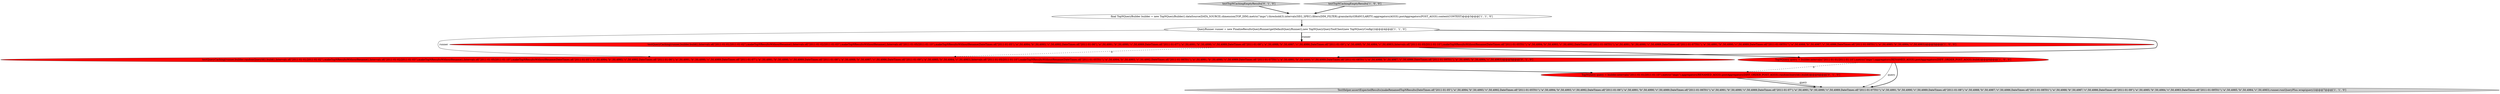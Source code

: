digraph {
1 [style = filled, label = "testQueryCaching(runner,builder.build(),Intervals.of(\"2011-01-01/2011-01-02\"),makeTopNResultsWithoutRename(),Intervals.of(\"2011-01-02/2011-01-03\"),makeTopNResultsWithoutRename(),Intervals.of(\"2011-01-05/2011-01-10\"),makeTopNResultsWithoutRename(DateTimes.of(\"2011-01-05\"),\"a\",50,4994,\"b\",50,4993,\"c\",50,4992,DateTimes.of(\"2011-01-06\"),\"a\",50,4991,\"b\",50,4990,\"c\",50,4989,DateTimes.of(\"2011-01-07\"),\"a\",50,4991,\"b\",50,4990,\"c\",50,4989,DateTimes.of(\"2011-01-08\"),\"a\",50,4988,\"b\",50,4987,\"c\",50,4986,DateTimes.of(\"2011-01-09\"),\"a\",50,4985,\"b\",50,4984,\"c\",50,4983),Intervals.of(\"2011-01-05/2011-01-10\"),makeTopNResultsWithoutRename(DateTimes.of(\"2011-01-05T01\"),\"a\",50,4994,\"b\",50,4993,\"c\",50,4992,DateTimes.of(\"2011-01-06T01\"),\"a\",50,4991,\"b\",50,4990,\"c\",50,4989,DateTimes.of(\"2011-01-07T01\"),\"a\",50,4991,\"b\",50,4990,\"c\",50,4989,DateTimes.of(\"2011-01-08T01\"),\"a\",50,4988,\"b\",50,4987,\"c\",50,4986,DateTimes.of(\"2011-01-09T01\"),\"a\",50,4985,\"b\",50,4984,\"c\",50,4983))@@@5@@@['1', '0', '0']", fillcolor = red, shape = ellipse image = "AAA1AAABBB1BBB"];
3 [style = filled, label = "TestHelper.assertExpectedResults(makeRenamedTopNResults(DateTimes.of(\"2011-01-05\"),\"a\",50,4994,\"b\",50,4993,\"c\",50,4992,DateTimes.of(\"2011-01-05T01\"),\"a\",50,4994,\"b\",50,4993,\"c\",50,4992,DateTimes.of(\"2011-01-06\"),\"a\",50,4991,\"b\",50,4990,\"c\",50,4989,DateTimes.of(\"2011-01-06T01\"),\"a\",50,4991,\"b\",50,4990,\"c\",50,4989,DateTimes.of(\"2011-01-07\"),\"a\",50,4991,\"b\",50,4990,\"c\",50,4989,DateTimes.of(\"2011-01-07T01\"),\"a\",50,4991,\"b\",50,4990,\"c\",50,4989,DateTimes.of(\"2011-01-08\"),\"a\",50,4988,\"b\",50,4987,\"c\",50,4986,DateTimes.of(\"2011-01-08T01\"),\"a\",50,4988,\"b\",50,4987,\"c\",50,4986,DateTimes.of(\"2011-01-09\"),\"a\",50,4985,\"b\",50,4984,\"c\",50,4983,DateTimes.of(\"2011-01-09T01\"),\"a\",50,4985,\"b\",50,4984,\"c\",50,4983),runner.run(QueryPlus.wrap(query)))@@@7@@@['1', '1', '0']", fillcolor = lightgray, shape = ellipse image = "AAA0AAABBB1BBB"];
7 [style = filled, label = "testQueryCaching(runner,builder.randomQueryId().build(),Intervals.of(\"2011-01-01/2011-01-02\"),makeTopNResultsWithoutRename(),Intervals.of(\"2011-01-02/2011-01-03\"),makeTopNResultsWithoutRename(),Intervals.of(\"2011-01-05/2011-01-10\"),makeTopNResultsWithoutRename(DateTimes.of(\"2011-01-05\"),\"a\",50,4994,\"b\",50,4993,\"c\",50,4992,DateTimes.of(\"2011-01-06\"),\"a\",50,4991,\"b\",50,4990,\"c\",50,4989,DateTimes.of(\"2011-01-07\"),\"a\",50,4991,\"b\",50,4990,\"c\",50,4989,DateTimes.of(\"2011-01-08\"),\"a\",50,4988,\"b\",50,4987,\"c\",50,4986,DateTimes.of(\"2011-01-09\"),\"a\",50,4985,\"b\",50,4984,\"c\",50,4983),Intervals.of(\"2011-01-05/2011-01-10\"),makeTopNResultsWithoutRename(DateTimes.of(\"2011-01-05T01\"),\"a\",50,4994,\"b\",50,4993,\"c\",50,4992,DateTimes.of(\"2011-01-06T01\"),\"a\",50,4991,\"b\",50,4990,\"c\",50,4989,DateTimes.of(\"2011-01-07T01\"),\"a\",50,4991,\"b\",50,4990,\"c\",50,4989,DateTimes.of(\"2011-01-08T01\"),\"a\",50,4988,\"b\",50,4987,\"c\",50,4986,DateTimes.of(\"2011-01-09T01\"),\"a\",50,4985,\"b\",50,4984,\"c\",50,4983))@@@5@@@['0', '1', '0']", fillcolor = red, shape = ellipse image = "AAA1AAABBB2BBB"];
6 [style = filled, label = "TopNQuery query = builder.intervals(\"2011-01-01/2011-01-10\").metric(\"imps\").aggregators(RENAMED_AGGS).postAggregators(DIFF_ORDER_POST_AGGS).randomQueryId().build()@@@6@@@['0', '1', '0']", fillcolor = red, shape = ellipse image = "AAA1AAABBB2BBB"];
5 [style = filled, label = "final TopNQueryBuilder builder = new TopNQueryBuilder().dataSource(DATA_SOURCE).dimension(TOP_DIM).metric(\"imps\").threshold(3).intervals(SEG_SPEC).filters(DIM_FILTER).granularity(GRANULARITY).aggregators(AGGS).postAggregators(POST_AGGS).context(CONTEXT)@@@3@@@['1', '1', '0']", fillcolor = white, shape = ellipse image = "AAA0AAABBB1BBB"];
8 [style = filled, label = "testTopNCachingEmptyResults['0', '1', '0']", fillcolor = lightgray, shape = diamond image = "AAA0AAABBB2BBB"];
4 [style = filled, label = "QueryRunner runner = new FinalizeResultsQueryRunner(getDefaultQueryRunner(),new TopNQueryQueryToolChest(new TopNQueryConfig()))@@@4@@@['1', '1', '0']", fillcolor = white, shape = ellipse image = "AAA0AAABBB1BBB"];
0 [style = filled, label = "testTopNCachingEmptyResults['1', '0', '0']", fillcolor = lightgray, shape = diamond image = "AAA0AAABBB1BBB"];
2 [style = filled, label = "TopNQuery query = builder.intervals(\"2011-01-01/2011-01-10\").metric(\"imps\").aggregators(RENAMED_AGGS).postAggregators(DIFF_ORDER_POST_AGGS).build()@@@6@@@['1', '0', '0']", fillcolor = red, shape = ellipse image = "AAA1AAABBB1BBB"];
6->3 [style = bold, label=""];
4->7 [style = solid, label="runner"];
1->2 [style = bold, label=""];
4->1 [style = bold, label=""];
7->6 [style = bold, label=""];
6->3 [style = solid, label="query"];
2->3 [style = solid, label="query"];
8->5 [style = bold, label=""];
4->1 [style = solid, label="runner"];
1->7 [style = dashed, label="0"];
4->7 [style = bold, label=""];
5->4 [style = bold, label=""];
2->3 [style = bold, label=""];
0->5 [style = bold, label=""];
2->6 [style = dashed, label="0"];
}
